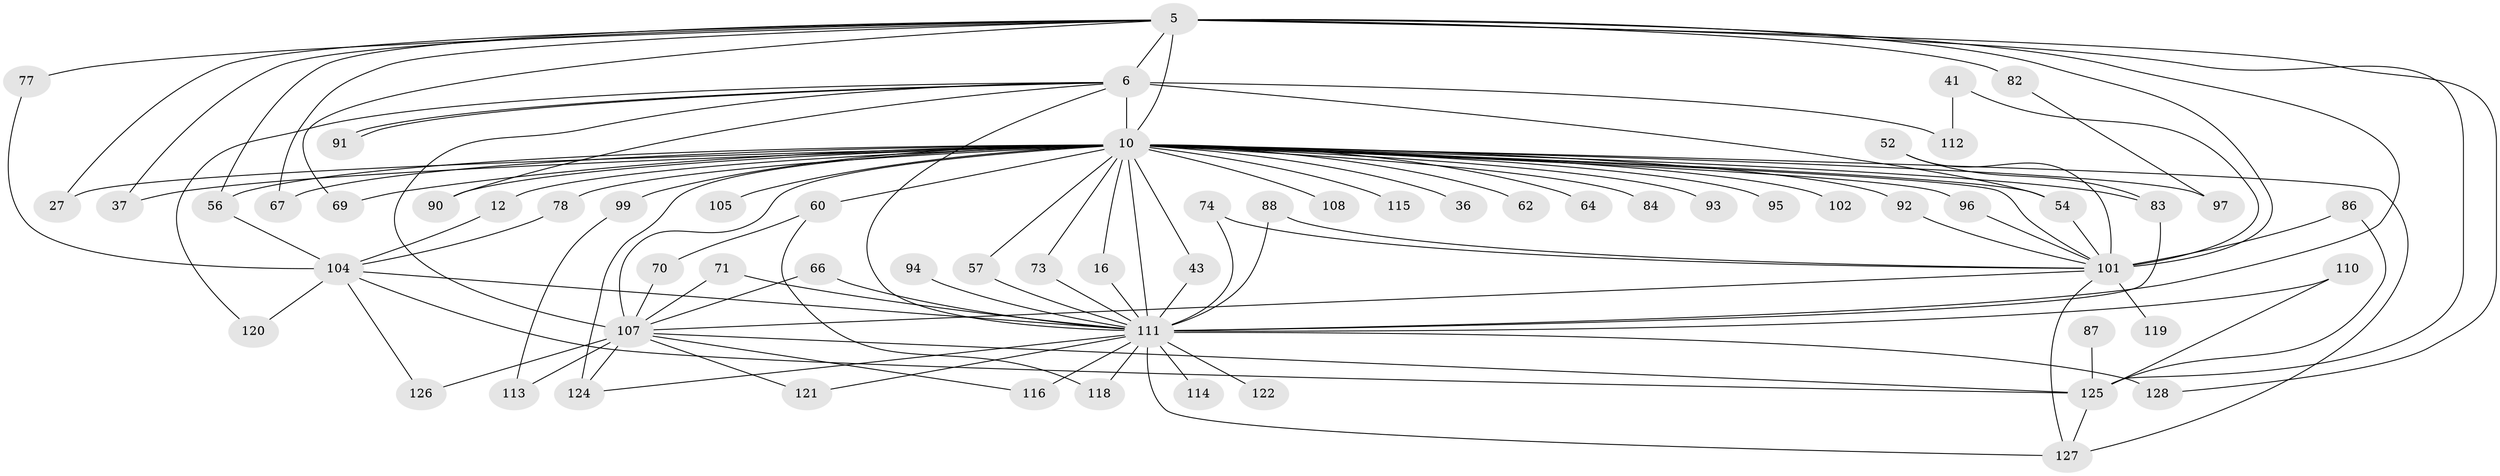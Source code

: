 // original degree distribution, {30: 0.0078125, 20: 0.015625, 26: 0.0078125, 16: 0.0078125, 17: 0.0078125, 14: 0.0078125, 21: 0.0078125, 18: 0.0078125, 23: 0.0078125, 27: 0.0078125, 3: 0.2578125, 9: 0.015625, 2: 0.515625, 7: 0.0078125, 11: 0.0078125, 4: 0.0859375, 8: 0.0078125, 6: 0.0078125, 5: 0.0078125}
// Generated by graph-tools (version 1.1) at 2025/45/03/09/25 04:45:22]
// undirected, 64 vertices, 113 edges
graph export_dot {
graph [start="1"]
  node [color=gray90,style=filled];
  5 [super="+2"];
  6 [super="+4"];
  10 [super="+1+9"];
  12;
  16;
  27;
  36;
  37;
  41;
  43;
  52;
  54 [super="+25"];
  56 [super="+46"];
  57;
  60;
  62;
  64;
  66;
  67;
  69 [super="+65"];
  70;
  71;
  73;
  74;
  77;
  78 [super="+42"];
  82;
  83 [super="+47+75"];
  84;
  86;
  87 [super="+85"];
  88 [super="+61"];
  90;
  91;
  92;
  93 [super="+15"];
  94;
  95;
  96 [super="+68"];
  97;
  99;
  101 [super="+79+100"];
  102;
  104 [super="+103"];
  105;
  107 [super="+31+106+98+80"];
  108 [super="+26"];
  110;
  111 [super="+58+76+30+89+59+109"];
  112 [super="+44"];
  113;
  114 [super="+72"];
  115;
  116 [super="+38"];
  118;
  119;
  120;
  121;
  122;
  124 [super="+123+48"];
  125 [super="+117+51+55"];
  126;
  127 [super="+40"];
  128 [super="+49"];
  5 -- 6 [weight=4];
  5 -- 10 [weight=8];
  5 -- 27;
  5 -- 37;
  5 -- 82 [weight=2];
  5 -- 67;
  5 -- 77;
  5 -- 101 [weight=6];
  5 -- 56;
  5 -- 128;
  5 -- 69;
  5 -- 125 [weight=3];
  5 -- 111 [weight=5];
  6 -- 10 [weight=8];
  6 -- 91;
  6 -- 91;
  6 -- 90;
  6 -- 112 [weight=2];
  6 -- 120;
  6 -- 54;
  6 -- 107 [weight=2];
  6 -- 111 [weight=7];
  10 -- 27;
  10 -- 92;
  10 -- 96 [weight=2];
  10 -- 97;
  10 -- 99 [weight=2];
  10 -- 102 [weight=2];
  10 -- 105 [weight=2];
  10 -- 115 [weight=2];
  10 -- 64;
  10 -- 69 [weight=2];
  10 -- 16;
  10 -- 83 [weight=4];
  10 -- 84 [weight=2];
  10 -- 95 [weight=2];
  10 -- 56 [weight=2];
  10 -- 78 [weight=2];
  10 -- 108 [weight=2];
  10 -- 124 [weight=3];
  10 -- 111 [weight=15];
  10 -- 101;
  10 -- 93 [weight=2];
  10 -- 67;
  10 -- 73;
  10 -- 12 [weight=2];
  10 -- 90;
  10 -- 36;
  10 -- 37;
  10 -- 43;
  10 -- 107 [weight=7];
  10 -- 54;
  10 -- 57;
  10 -- 60 [weight=2];
  10 -- 62 [weight=2];
  10 -- 127;
  12 -- 104;
  16 -- 111;
  41 -- 112;
  41 -- 101;
  43 -- 111;
  52 -- 83;
  52 -- 101;
  54 -- 101;
  56 -- 104;
  57 -- 111;
  60 -- 70;
  60 -- 118;
  66 -- 107;
  66 -- 111;
  70 -- 107;
  71 -- 111;
  71 -- 107;
  73 -- 111;
  74 -- 101;
  74 -- 111;
  77 -- 104;
  78 -- 104;
  82 -- 97;
  83 -- 111 [weight=2];
  86 -- 101;
  86 -- 125;
  87 -- 125;
  88 -- 101 [weight=2];
  88 -- 111 [weight=2];
  92 -- 101;
  94 -- 111 [weight=2];
  96 -- 101;
  99 -- 113;
  101 -- 119;
  101 -- 127;
  101 -- 107;
  104 -- 125 [weight=2];
  104 -- 120;
  104 -- 126;
  104 -- 111 [weight=3];
  107 -- 121;
  107 -- 116;
  107 -- 126;
  107 -- 113;
  107 -- 124;
  107 -- 125 [weight=2];
  110 -- 111;
  110 -- 125;
  111 -- 122 [weight=2];
  111 -- 128 [weight=2];
  111 -- 116 [weight=4];
  111 -- 124;
  111 -- 114 [weight=2];
  111 -- 118;
  111 -- 121;
  111 -- 127;
  125 -- 127;
}
